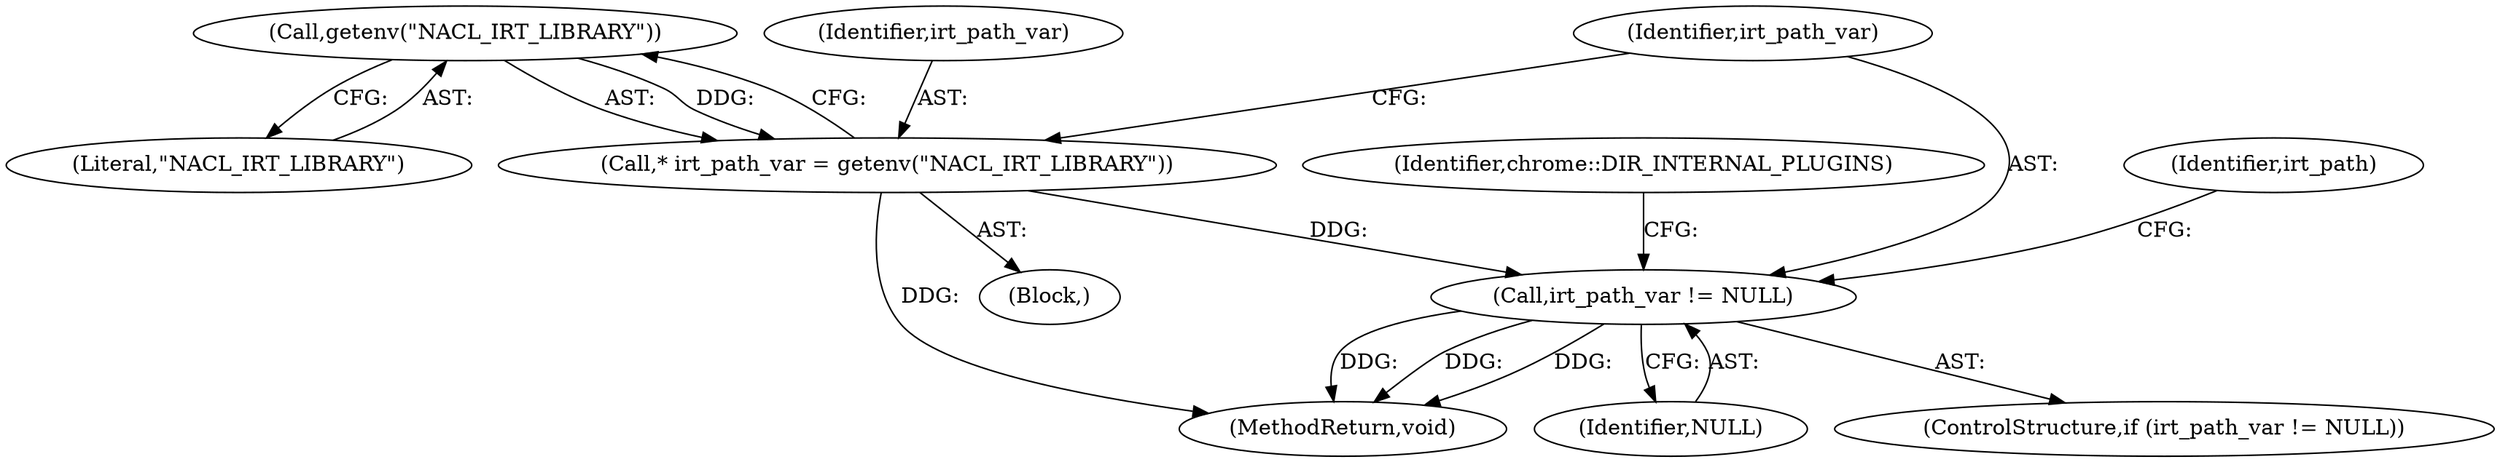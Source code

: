 digraph "0_Chrome_4c19b042ea31bd393d2265656f94339d1c3d82ff_1@API" {
"1000106" [label="(Call,getenv(\"NACL_IRT_LIBRARY\"))"];
"1000104" [label="(Call,* irt_path_var = getenv(\"NACL_IRT_LIBRARY\"))"];
"1000109" [label="(Call,irt_path_var != NULL)"];
"1000115" [label="(Identifier,irt_path)"];
"1000124" [label="(Identifier,chrome::DIR_INTERNAL_PLUGINS)"];
"1000104" [label="(Call,* irt_path_var = getenv(\"NACL_IRT_LIBRARY\"))"];
"1000111" [label="(Identifier,NULL)"];
"1000107" [label="(Literal,\"NACL_IRT_LIBRARY\")"];
"1000109" [label="(Call,irt_path_var != NULL)"];
"1000110" [label="(Identifier,irt_path_var)"];
"1000105" [label="(Identifier,irt_path_var)"];
"1000158" [label="(MethodReturn,void)"];
"1000106" [label="(Call,getenv(\"NACL_IRT_LIBRARY\"))"];
"1000101" [label="(Block,)"];
"1000108" [label="(ControlStructure,if (irt_path_var != NULL))"];
"1000106" -> "1000104"  [label="AST: "];
"1000106" -> "1000107"  [label="CFG: "];
"1000107" -> "1000106"  [label="AST: "];
"1000104" -> "1000106"  [label="CFG: "];
"1000106" -> "1000104"  [label="DDG: "];
"1000104" -> "1000101"  [label="AST: "];
"1000105" -> "1000104"  [label="AST: "];
"1000110" -> "1000104"  [label="CFG: "];
"1000104" -> "1000158"  [label="DDG: "];
"1000104" -> "1000109"  [label="DDG: "];
"1000109" -> "1000108"  [label="AST: "];
"1000109" -> "1000111"  [label="CFG: "];
"1000110" -> "1000109"  [label="AST: "];
"1000111" -> "1000109"  [label="AST: "];
"1000115" -> "1000109"  [label="CFG: "];
"1000124" -> "1000109"  [label="CFG: "];
"1000109" -> "1000158"  [label="DDG: "];
"1000109" -> "1000158"  [label="DDG: "];
"1000109" -> "1000158"  [label="DDG: "];
}
